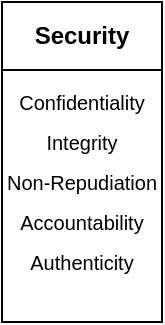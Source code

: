 <mxfile compressed="false" version="20.8.16" type="device">
  <diagram id="4TcdrXX-AY0KsejnfXiS" name="ISO-25010 (Detailed)">
    <mxGraphModel dx="1050" dy="637" grid="1" gridSize="10" guides="1" tooltips="1" connect="1" arrows="1" fold="1" page="1" pageScale="1" pageWidth="827" pageHeight="1169" math="0" shadow="0">
      <root>
        <mxCell id="_cMEJkciD_aqV913pfZD-0" />
        <mxCell id="_cMEJkciD_aqV913pfZD-1" parent="_cMEJkciD_aqV913pfZD-0" />
        <mxCell id="cZ0vHt0oVeqG0NVhwaIE-168" value="" style="rounded=0;whiteSpace=wrap;html=1;container=1;recursiveResize=0;collapsible=0;" parent="_cMEJkciD_aqV913pfZD-1" vertex="1">
          <mxGeometry x="460" y="520" width="80" height="160" as="geometry" />
        </mxCell>
        <mxCell id="cZ0vHt0oVeqG0NVhwaIE-169" value="Confidentiality" style="rounded=0;whiteSpace=wrap;html=1;strokeColor=none;fontSize=10;fillColor=none;" parent="cZ0vHt0oVeqG0NVhwaIE-168" vertex="1">
          <mxGeometry x="0.04" y="40" width="80" height="20" as="geometry" />
        </mxCell>
        <mxCell id="cZ0vHt0oVeqG0NVhwaIE-170" value="Integrity" style="rounded=0;whiteSpace=wrap;html=1;strokeColor=none;fontSize=10;fillColor=none;" parent="cZ0vHt0oVeqG0NVhwaIE-168" vertex="1">
          <mxGeometry x="0.04" y="60" width="80" height="20" as="geometry" />
        </mxCell>
        <mxCell id="cZ0vHt0oVeqG0NVhwaIE-171" value="Security" style="rounded=0;whiteSpace=wrap;html=1;fontStyle=1" parent="cZ0vHt0oVeqG0NVhwaIE-168" vertex="1">
          <mxGeometry width="80" height="34" as="geometry" />
        </mxCell>
        <mxCell id="cZ0vHt0oVeqG0NVhwaIE-172" value="Non-Repudiation" style="rounded=0;whiteSpace=wrap;html=1;strokeColor=none;fontSize=10;fillColor=none;" parent="_cMEJkciD_aqV913pfZD-1" vertex="1">
          <mxGeometry x="460.04" y="600" width="80" height="20" as="geometry" />
        </mxCell>
        <mxCell id="cZ0vHt0oVeqG0NVhwaIE-173" value="Accountability" style="rounded=0;whiteSpace=wrap;html=1;strokeColor=none;fontSize=10;fillColor=none;" parent="_cMEJkciD_aqV913pfZD-1" vertex="1">
          <mxGeometry x="460.04" y="620" width="80" height="20" as="geometry" />
        </mxCell>
        <mxCell id="cZ0vHt0oVeqG0NVhwaIE-174" value="Authenticity" style="rounded=0;whiteSpace=wrap;html=1;strokeColor=none;fontSize=10;fillColor=none;" parent="_cMEJkciD_aqV913pfZD-1" vertex="1">
          <mxGeometry x="460.04" y="640" width="80" height="20" as="geometry" />
        </mxCell>
      </root>
    </mxGraphModel>
  </diagram>
</mxfile>
